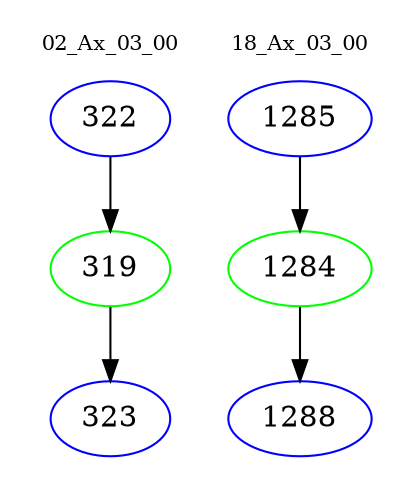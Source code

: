 digraph{
subgraph cluster_0 {
color = white
label = "02_Ax_03_00";
fontsize=10;
T0_322 [label="322", color="blue"]
T0_322 -> T0_319 [color="black"]
T0_319 [label="319", color="green"]
T0_319 -> T0_323 [color="black"]
T0_323 [label="323", color="blue"]
}
subgraph cluster_1 {
color = white
label = "18_Ax_03_00";
fontsize=10;
T1_1285 [label="1285", color="blue"]
T1_1285 -> T1_1284 [color="black"]
T1_1284 [label="1284", color="green"]
T1_1284 -> T1_1288 [color="black"]
T1_1288 [label="1288", color="blue"]
}
}
